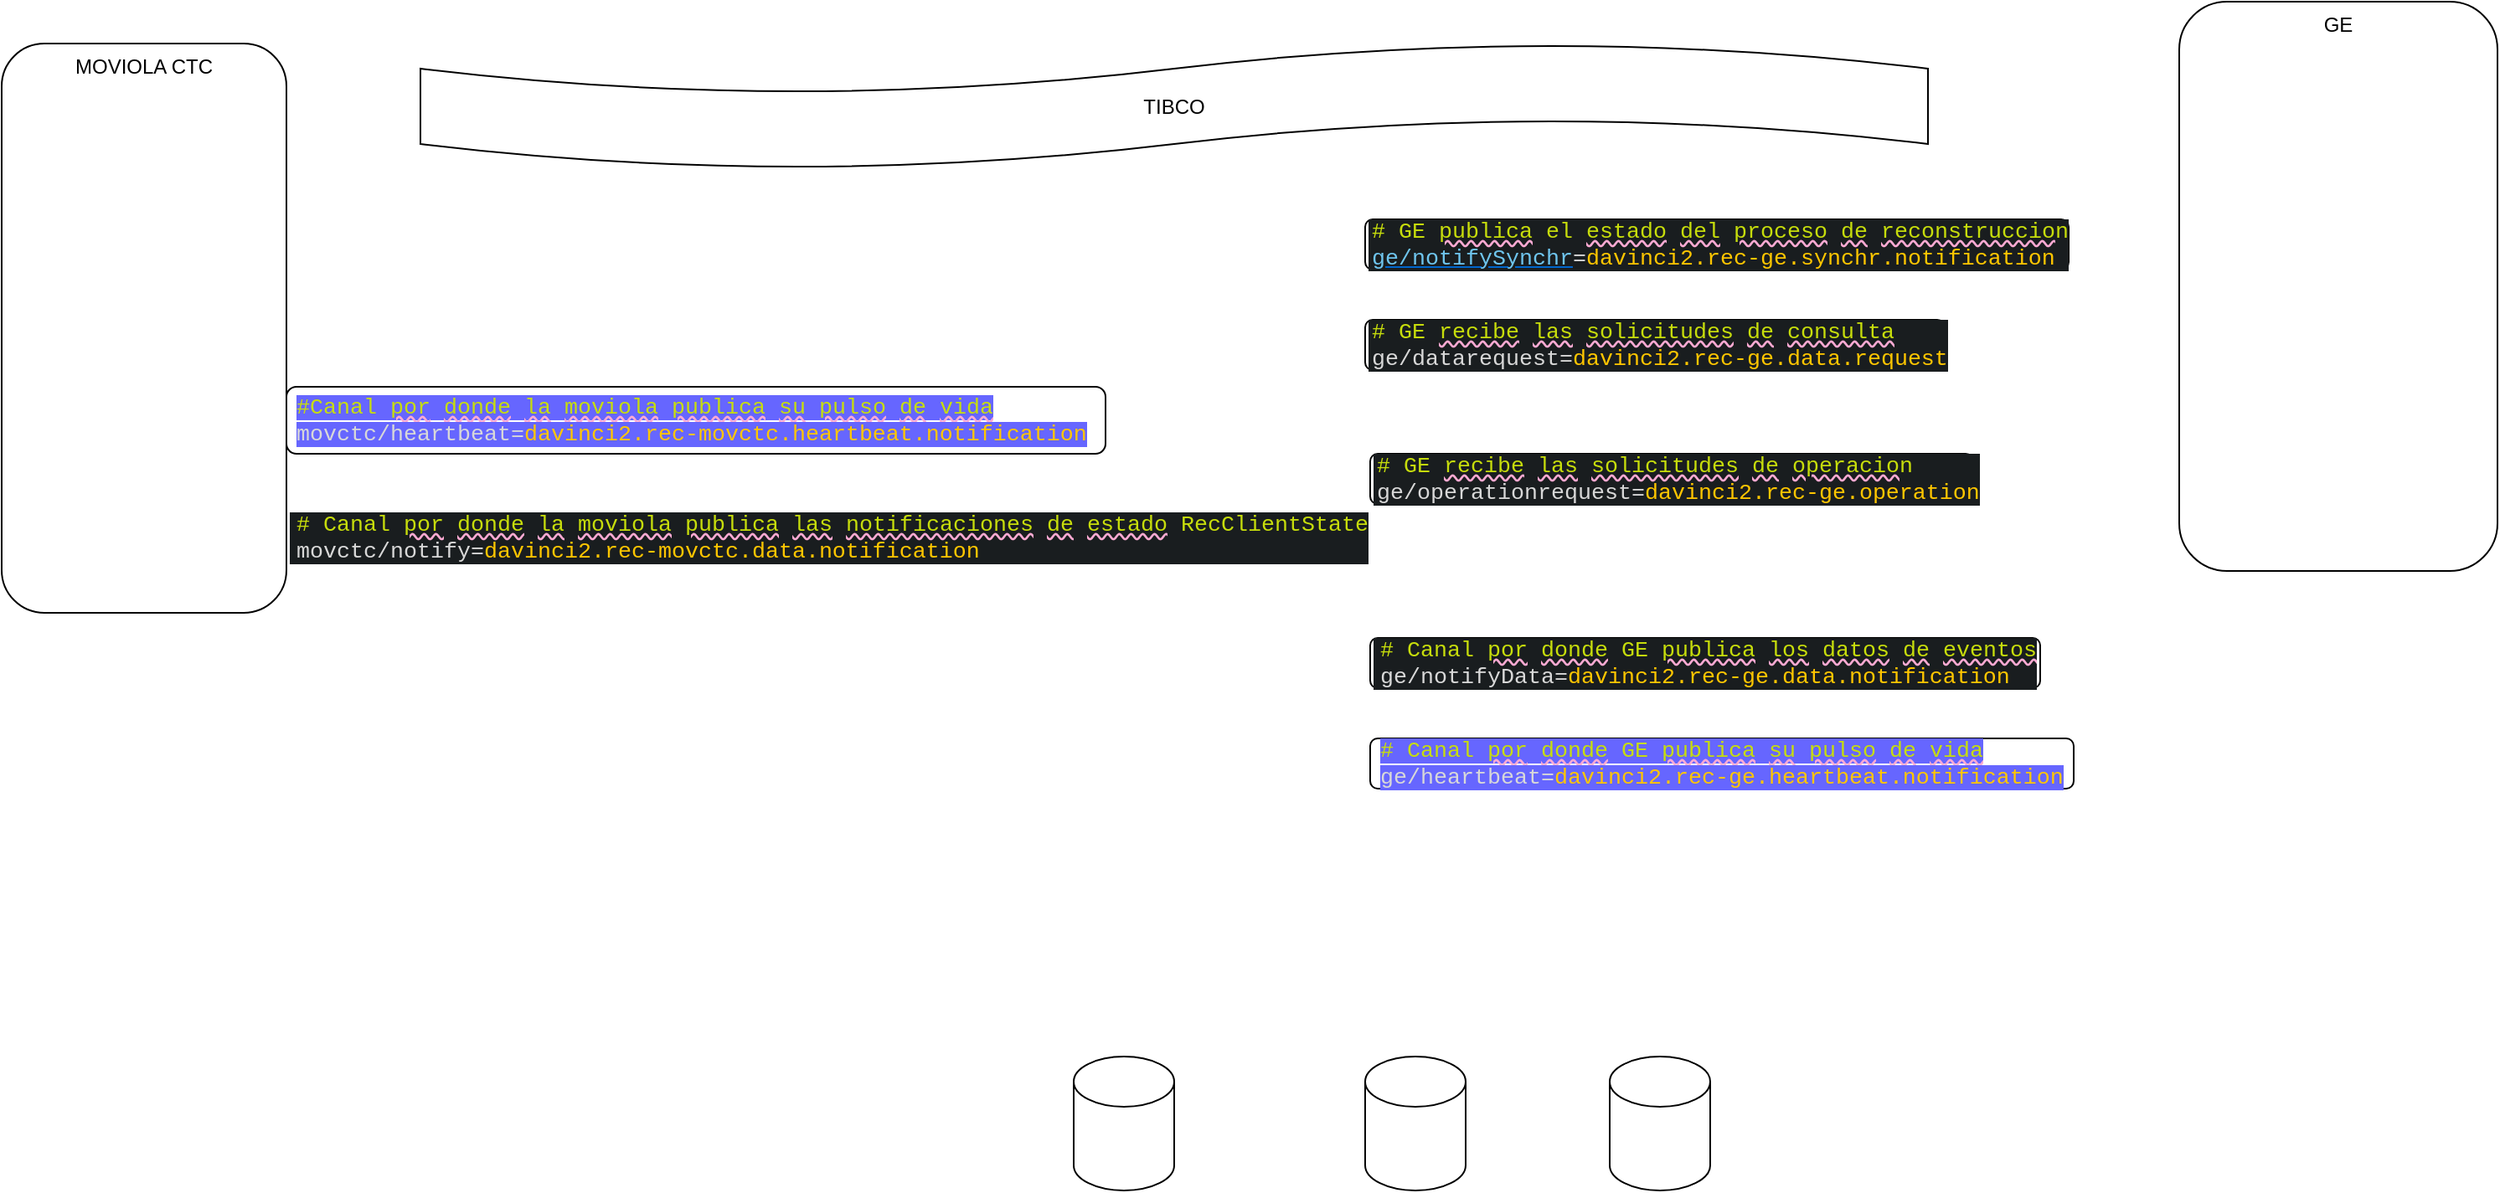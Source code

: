 <mxfile version="24.0.1" type="github">
  <diagram name="Página-1" id="drJX8wcqLLmCFykuWYqo">
    <mxGraphModel dx="2049" dy="1054" grid="1" gridSize="10" guides="1" tooltips="1" connect="1" arrows="1" fold="1" page="1" pageScale="1" pageWidth="827" pageHeight="1169" math="0" shadow="0">
      <root>
        <mxCell id="0" />
        <mxCell id="1" parent="0" />
        <mxCell id="AtJOkKgc5_H_N_osKVQ6-1" value="MOVIOLA CTC" style="rounded=1;whiteSpace=wrap;html=1;verticalAlign=top;" vertex="1" parent="1">
          <mxGeometry x="10" y="55" width="170" height="340" as="geometry" />
        </mxCell>
        <mxCell id="AtJOkKgc5_H_N_osKVQ6-3" value="GE" style="rounded=1;whiteSpace=wrap;html=1;verticalAlign=top;" vertex="1" parent="1">
          <mxGeometry x="1310" y="30" width="190" height="340" as="geometry" />
        </mxCell>
        <mxCell id="AtJOkKgc5_H_N_osKVQ6-4" value="TIBCO" style="shape=tape;whiteSpace=wrap;html=1;" vertex="1" parent="1">
          <mxGeometry x="260" y="55" width="900" height="75" as="geometry" />
        </mxCell>
        <mxCell id="AtJOkKgc5_H_N_osKVQ6-5" value="" style="shape=cylinder3;whiteSpace=wrap;html=1;boundedLbl=1;backgroundOutline=1;size=15;" vertex="1" parent="1">
          <mxGeometry x="970" y="660" width="60" height="80" as="geometry" />
        </mxCell>
        <mxCell id="AtJOkKgc5_H_N_osKVQ6-6" value="" style="shape=cylinder3;whiteSpace=wrap;html=1;boundedLbl=1;backgroundOutline=1;size=15;" vertex="1" parent="1">
          <mxGeometry x="650" y="660" width="60" height="80" as="geometry" />
        </mxCell>
        <mxCell id="AtJOkKgc5_H_N_osKVQ6-7" value="" style="shape=cylinder3;whiteSpace=wrap;html=1;boundedLbl=1;backgroundOutline=1;size=15;" vertex="1" parent="1">
          <mxGeometry x="824" y="660" width="60" height="80" as="geometry" />
        </mxCell>
        <mxCell id="AtJOkKgc5_H_N_osKVQ6-8" value="&lt;div style=&quot;background-color:#191d1f;padding:0px 0px 0px 2px;&quot;&gt;&lt;div style=&quot;color: rgb(199, 205, 209); font-family: &amp;quot;Courier New&amp;quot;; font-size: 10pt; white-space: pre;&quot;&gt;&lt;p style=&quot;margin:0;&quot;&gt;&lt;span style=&quot;color:#c7dd0c;&quot;&gt;# &lt;/span&gt;&lt;span style=&quot;color:#c7dd0c;&quot;&gt;GE &lt;/span&gt;&lt;span style=&quot;color: rgb(199, 221, 12); text-decoration-line: underline; text-decoration-color: rgb(253, 170, 211); text-decoration-style: wavy;&quot;&gt;publica&lt;/span&gt;&lt;span style=&quot;color:#c7dd0c;&quot;&gt; el &lt;/span&gt;&lt;span style=&quot;color: rgb(199, 221, 12); text-decoration-line: underline; text-decoration-color: rgb(253, 170, 211); text-decoration-style: wavy;&quot;&gt;estado&lt;/span&gt;&lt;span style=&quot;color:#c7dd0c;&quot;&gt; &lt;/span&gt;&lt;span style=&quot;color: rgb(199, 221, 12); text-decoration-line: underline; text-decoration-color: rgb(253, 170, 211); text-decoration-style: wavy;&quot;&gt;del&lt;/span&gt;&lt;span style=&quot;color:#c7dd0c;&quot;&gt; &lt;/span&gt;&lt;span style=&quot;color: rgb(199, 221, 12); text-decoration-line: underline; text-decoration-color: rgb(253, 170, 211); text-decoration-style: wavy;&quot;&gt;proceso&lt;/span&gt;&lt;span style=&quot;color:#c7dd0c;&quot;&gt; &lt;/span&gt;&lt;span style=&quot;color: rgb(199, 221, 12); text-decoration-line: underline; text-decoration-color: rgb(253, 170, 211); text-decoration-style: wavy;&quot;&gt;de&lt;/span&gt;&lt;span style=&quot;color:#c7dd0c;&quot;&gt; &lt;/span&gt;&lt;span style=&quot;color: rgb(199, 221, 12); text-decoration-line: underline; text-decoration-color: rgb(253, 170, 211); text-decoration-style: wavy;&quot;&gt;reconstruccio&lt;/span&gt;&lt;span style=&quot;color:#c7dd0c;&quot;&gt;n&lt;/span&gt;&lt;/p&gt;&lt;p style=&quot;margin:0;&quot;&gt;&lt;span style=&quot;color: rgb(111, 197, 238); text-decoration-line: underline; text-decoration-style: solid; text-decoration-color: rgb(0, 102, 204);&quot;&gt;ge/notifySynchr&lt;/span&gt;&lt;span style=&quot;color:#d8d8d8;&quot;&gt;=&lt;/span&gt;&lt;span style=&quot;color:#ffc600;&quot;&gt;davinci2.rec-ge.synchr.notification&lt;/span&gt;&lt;/p&gt;&lt;/div&gt;&lt;/div&gt;" style="rounded=1;whiteSpace=wrap;html=1;align=left;" vertex="1" parent="1">
          <mxGeometry x="824" y="160" width="420" height="30" as="geometry" />
        </mxCell>
        <mxCell id="AtJOkKgc5_H_N_osKVQ6-10" value="&lt;div style=&quot;background-color:#191d1f;padding:0px 0px 0px 2px;&quot;&gt;&lt;div style=&quot;color: rgb(199, 205, 209); font-family: &amp;quot;Courier New&amp;quot;; font-size: 10pt; white-space: pre;&quot;&gt;&lt;p style=&quot;margin:0;&quot;&gt;&lt;span style=&quot;font-size: 10pt; color: rgb(199, 221, 12);&quot;&gt;# &lt;/span&gt;&lt;span style=&quot;font-size: 10pt; color: rgb(199, 221, 12);&quot;&gt;GE &lt;/span&gt;&lt;span style=&quot;font-size: 10pt; color: rgb(199, 221, 12); text-decoration-line: underline; text-decoration-color: rgb(253, 170, 211); text-decoration-style: wavy;&quot;&gt;recibe&lt;/span&gt;&lt;span style=&quot;font-size: 10pt; color: rgb(199, 221, 12);&quot;&gt; &lt;/span&gt;&lt;span style=&quot;font-size: 10pt; color: rgb(199, 221, 12); text-decoration-line: underline; text-decoration-color: rgb(253, 170, 211); text-decoration-style: wavy;&quot;&gt;las&lt;/span&gt;&lt;span style=&quot;font-size: 10pt; color: rgb(199, 221, 12);&quot;&gt; &lt;/span&gt;&lt;span style=&quot;font-size: 10pt; color: rgb(199, 221, 12); text-decoration-line: underline; text-decoration-color: rgb(253, 170, 211); text-decoration-style: wavy;&quot;&gt;solicitudes&lt;/span&gt;&lt;span style=&quot;font-size: 10pt; color: rgb(199, 221, 12);&quot;&gt; &lt;/span&gt;&lt;span style=&quot;font-size: 10pt; color: rgb(199, 221, 12); text-decoration-line: underline; text-decoration-color: rgb(253, 170, 211); text-decoration-style: wavy;&quot;&gt;de&lt;/span&gt;&lt;span style=&quot;font-size: 10pt; color: rgb(199, 221, 12);&quot;&gt; &lt;/span&gt;&lt;span style=&quot;font-size: 10pt; color: rgb(199, 221, 12); text-decoration-line: underline; text-decoration-color: rgb(253, 170, 211); text-decoration-style: wavy;&quot;&gt;consulta&lt;/span&gt;&lt;br&gt;&lt;/p&gt;&lt;p style=&quot;margin:0;&quot;&gt;&lt;span style=&quot;color:#d8d8d8;&quot;&gt;ge/datarequest=&lt;/span&gt;&lt;span style=&quot;color:#ffc600;&quot;&gt;davinci2.rec-ge.data.request&lt;/span&gt;&lt;/p&gt;&lt;/div&gt;&lt;/div&gt;" style="rounded=1;whiteSpace=wrap;html=1;align=left;" vertex="1" parent="1">
          <mxGeometry x="824" y="220" width="346" height="30" as="geometry" />
        </mxCell>
        <mxCell id="AtJOkKgc5_H_N_osKVQ6-11" value="&lt;div style=&quot;background-color:#191d1f;padding:0px 0px 0px 2px;&quot;&gt;&lt;div style=&quot;color: rgb(199, 205, 209); font-family: &amp;quot;Courier New&amp;quot;; font-size: 10pt; white-space: pre;&quot;&gt;&lt;p style=&quot;margin:0;&quot;&gt;&lt;span style=&quot;font-size: 10pt; color: rgb(199, 221, 12);&quot;&gt;# &lt;/span&gt;&lt;span style=&quot;font-size: 10pt; color: rgb(199, 221, 12);&quot;&gt;GE &lt;/span&gt;&lt;span style=&quot;font-size: 10pt; color: rgb(199, 221, 12); text-decoration-line: underline; text-decoration-color: rgb(253, 170, 211); text-decoration-style: wavy;&quot;&gt;recibe&lt;/span&gt;&lt;span style=&quot;font-size: 10pt; color: rgb(199, 221, 12);&quot;&gt; &lt;/span&gt;&lt;span style=&quot;font-size: 10pt; color: rgb(199, 221, 12); text-decoration-line: underline; text-decoration-color: rgb(253, 170, 211); text-decoration-style: wavy;&quot;&gt;las&lt;/span&gt;&lt;span style=&quot;font-size: 10pt; color: rgb(199, 221, 12);&quot;&gt; &lt;/span&gt;&lt;span style=&quot;font-size: 10pt; color: rgb(199, 221, 12); text-decoration-line: underline; text-decoration-color: rgb(253, 170, 211); text-decoration-style: wavy;&quot;&gt;solicitudes&lt;/span&gt;&lt;span style=&quot;font-size: 10pt; color: rgb(199, 221, 12);&quot;&gt; &lt;/span&gt;&lt;span style=&quot;font-size: 10pt; color: rgb(199, 221, 12); text-decoration-line: underline; text-decoration-color: rgb(253, 170, 211); text-decoration-style: wavy;&quot;&gt;de&lt;/span&gt;&lt;span style=&quot;font-size: 10pt; color: rgb(199, 221, 12);&quot;&gt; &lt;/span&gt;&lt;span style=&quot;font-size: 10pt; color: rgb(199, 221, 12); text-decoration-line: underline; text-decoration-color: rgb(253, 170, 211); text-decoration-style: wavy;&quot;&gt;operacio&lt;/span&gt;&lt;span style=&quot;font-size: 10pt; color: rgb(199, 221, 12);&quot;&gt;n&lt;/span&gt;&lt;br&gt;&lt;/p&gt;&lt;p style=&quot;margin:0;&quot;&gt;&lt;span style=&quot;color:#d8d8d8;&quot;&gt;ge/operationrequest&lt;/span&gt;&lt;span style=&quot;color:#d8d8d8;&quot;&gt;=&lt;/span&gt;&lt;span style=&quot;color:#ffc600;&quot;&gt;davinci2.rec-ge.operation&lt;/span&gt;&lt;/p&gt;&lt;/div&gt;&lt;/div&gt;" style="rounded=1;whiteSpace=wrap;html=1;align=left;" vertex="1" parent="1">
          <mxGeometry x="827" y="300" width="360" height="30" as="geometry" />
        </mxCell>
        <mxCell id="AtJOkKgc5_H_N_osKVQ6-12" value="&lt;div style=&quot;background-color:#191d1f;padding:0px 0px 0px 2px;&quot;&gt;&lt;div style=&quot;color: rgb(199, 205, 209); font-family: &amp;quot;Courier New&amp;quot;; font-size: 10pt; white-space: pre;&quot;&gt;&lt;div style=&quot;padding: 0px 0px 0px 2px;&quot;&gt;&lt;div style=&quot;font-size: 10pt;&quot;&gt;&lt;p style=&quot;margin:0;&quot;&gt;&lt;span style=&quot;font-size: 10pt; color: rgb(199, 221, 12);&quot;&gt;# Canal &lt;/span&gt;&lt;span style=&quot;font-size: 10pt; color: rgb(199, 221, 12); text-decoration-line: underline; text-decoration-color: rgb(253, 170, 211); text-decoration-style: wavy;&quot;&gt;por&lt;/span&gt;&lt;span style=&quot;font-size: 10pt; color: rgb(199, 221, 12);&quot;&gt; &lt;/span&gt;&lt;span style=&quot;font-size: 10pt; color: rgb(199, 221, 12); text-decoration-line: underline; text-decoration-color: rgb(253, 170, 211); text-decoration-style: wavy;&quot;&gt;donde&lt;/span&gt;&lt;span style=&quot;font-size: 10pt; color: rgb(199, 221, 12);&quot;&gt; GE &lt;/span&gt;&lt;span style=&quot;font-size: 10pt; color: rgb(199, 221, 12); text-decoration-line: underline; text-decoration-color: rgb(253, 170, 211); text-decoration-style: wavy;&quot;&gt;publica&lt;/span&gt;&lt;span style=&quot;font-size: 10pt; color: rgb(199, 221, 12);&quot;&gt; &lt;/span&gt;&lt;span style=&quot;font-size: 10pt; color: rgb(199, 221, 12); text-decoration-line: underline; text-decoration-color: rgb(253, 170, 211); text-decoration-style: wavy;&quot;&gt;los&lt;/span&gt;&lt;span style=&quot;font-size: 10pt; color: rgb(199, 221, 12);&quot;&gt; &lt;/span&gt;&lt;span style=&quot;font-size: 10pt; color: rgb(199, 221, 12); text-decoration-line: underline; text-decoration-color: rgb(253, 170, 211); text-decoration-style: wavy;&quot;&gt;datos&lt;/span&gt;&lt;span style=&quot;font-size: 10pt; color: rgb(199, 221, 12);&quot;&gt; &lt;/span&gt;&lt;span style=&quot;font-size: 10pt; color: rgb(199, 221, 12); text-decoration-line: underline; text-decoration-color: rgb(253, 170, 211); text-decoration-style: wavy;&quot;&gt;de&lt;/span&gt;&lt;span style=&quot;font-size: 10pt; color: rgb(199, 221, 12);&quot;&gt; &lt;/span&gt;&lt;span style=&quot;font-size: 10pt; color: rgb(199, 221, 12); text-decoration-line: underline; text-decoration-color: rgb(253, 170, 211); text-decoration-style: wavy;&quot;&gt;eventos&lt;/span&gt;&lt;br&gt;&lt;/p&gt;&lt;p style=&quot;margin:0;&quot;&gt;&lt;span style=&quot;color:#d8d8d8;&quot;&gt;ge/notifyData=&lt;/span&gt;&lt;span style=&quot;color:#ffc600;&quot;&gt;davinci2.rec-ge.data.notification&lt;/span&gt;&lt;/p&gt;&lt;/div&gt;&lt;/div&gt;&lt;/div&gt;&lt;/div&gt;" style="rounded=1;whiteSpace=wrap;html=1;align=left;" vertex="1" parent="1">
          <mxGeometry x="827" y="410" width="400" height="30" as="geometry" />
        </mxCell>
        <mxCell id="AtJOkKgc5_H_N_osKVQ6-13" value="&lt;div style=&quot;background-color:#191d1f;padding:0px 0px 0px 2px;&quot;&gt;&lt;div style=&quot;color: rgb(199, 205, 209); font-family: &amp;quot;Courier New&amp;quot;; font-size: 10pt; white-space: pre;&quot;&gt;&lt;div style=&quot;padding: 0px 0px 0px 2px;&quot;&gt;&lt;div style=&quot;font-size: 10pt;&quot;&gt;&lt;p style=&quot;margin:0;&quot;&gt;&lt;span style=&quot;font-size: 10pt; color: rgb(199, 221, 12);&quot;&gt;# Canal &lt;/span&gt;&lt;span style=&quot;font-size: 10pt; color: rgb(199, 221, 12); text-decoration-line: underline; text-decoration-color: rgb(253, 170, 211); text-decoration-style: wavy;&quot;&gt;por&lt;/span&gt;&lt;span style=&quot;font-size: 10pt; color: rgb(199, 221, 12);&quot;&gt; &lt;/span&gt;&lt;span style=&quot;font-size: 10pt; color: rgb(199, 221, 12); text-decoration-line: underline; text-decoration-color: rgb(253, 170, 211); text-decoration-style: wavy;&quot;&gt;donde&lt;/span&gt;&lt;span style=&quot;font-size: 10pt; color: rgb(199, 221, 12);&quot;&gt; &lt;/span&gt;&lt;span style=&quot;font-size: 10pt; color: rgb(199, 221, 12); text-decoration-line: underline; text-decoration-color: rgb(253, 170, 211); text-decoration-style: wavy;&quot;&gt;la&lt;/span&gt;&lt;span style=&quot;font-size: 10pt; color: rgb(199, 221, 12);&quot;&gt; &lt;/span&gt;&lt;span style=&quot;font-size: 10pt; color: rgb(199, 221, 12); text-decoration-line: underline; text-decoration-color: rgb(253, 170, 211); text-decoration-style: wavy;&quot;&gt;moviola&lt;/span&gt;&lt;span style=&quot;font-size: 10pt; color: rgb(199, 221, 12);&quot;&gt; &lt;/span&gt;&lt;span style=&quot;font-size: 10pt; color: rgb(199, 221, 12); text-decoration-line: underline; text-decoration-color: rgb(253, 170, 211); text-decoration-style: wavy;&quot;&gt;publica&lt;/span&gt;&lt;span style=&quot;font-size: 10pt; color: rgb(199, 221, 12);&quot;&gt; &lt;/span&gt;&lt;span style=&quot;font-size: 10pt; color: rgb(199, 221, 12); text-decoration-line: underline; text-decoration-color: rgb(253, 170, 211); text-decoration-style: wavy;&quot;&gt;las&lt;/span&gt;&lt;span style=&quot;font-size: 10pt; color: rgb(199, 221, 12);&quot;&gt; &lt;/span&gt;&lt;span style=&quot;font-size: 10pt; color: rgb(199, 221, 12); text-decoration-line: underline; text-decoration-color: rgb(253, 170, 211); text-decoration-style: wavy;&quot;&gt;notificaciones&lt;/span&gt;&lt;span style=&quot;font-size: 10pt; color: rgb(199, 221, 12);&quot;&gt; &lt;/span&gt;&lt;span style=&quot;font-size: 10pt; color: rgb(199, 221, 12); text-decoration-line: underline; text-decoration-color: rgb(253, 170, 211); text-decoration-style: wavy;&quot;&gt;de&lt;/span&gt;&lt;span style=&quot;font-size: 10pt; color: rgb(199, 221, 12);&quot;&gt; &lt;/span&gt;&lt;span style=&quot;font-size: 10pt; color: rgb(199, 221, 12); text-decoration-line: underline; text-decoration-color: rgb(253, 170, 211); text-decoration-style: wavy;&quot;&gt;estado&lt;/span&gt;&lt;span style=&quot;font-size: 10pt; color: rgb(199, 221, 12);&quot;&gt; RecClientState&lt;/span&gt;&lt;br&gt;&lt;/p&gt;&lt;p style=&quot;margin:0;&quot;&gt;&lt;span style=&quot;color:#d8d8d8;&quot;&gt;movctc/notify=&lt;/span&gt;&lt;span style=&quot;color:#ffc600;&quot;&gt;davinci2.rec-movctc.data.notification&lt;/span&gt;&lt;/p&gt;&lt;/div&gt;&lt;/div&gt;&lt;/div&gt;&lt;/div&gt;" style="rounded=1;whiteSpace=wrap;html=1;align=left;" vertex="1" parent="1">
          <mxGeometry x="180" y="350" width="686" as="geometry" />
        </mxCell>
        <mxCell id="AtJOkKgc5_H_N_osKVQ6-14" value="&lt;div style=&quot;padding: 0px 0px 0px 2px;&quot;&gt;&lt;div style=&quot;color: rgb(199, 205, 209); font-family: &amp;quot;Courier New&amp;quot;; font-size: 10pt; white-space: pre;&quot;&gt;&lt;div style=&quot;padding: 0px 0px 0px 2px;&quot;&gt;&lt;div style=&quot;font-size: 10pt;&quot;&gt;&lt;p style=&quot;margin: 0px;&quot;&gt;&lt;span style=&quot;background-color: rgb(102, 102, 255);&quot;&gt;&lt;span style=&quot;color: rgb(199, 221, 12);&quot;&gt;#Canal &lt;/span&gt;&lt;span style=&quot;color: rgb(199, 221, 12); text-decoration-line: underline; text-decoration-color: rgb(253, 170, 211); text-decoration-style: wavy;&quot;&gt;por&lt;/span&gt;&lt;span style=&quot;color: rgb(199, 221, 12);&quot;&gt; &lt;/span&gt;&lt;span style=&quot;color: rgb(199, 221, 12); text-decoration-line: underline; text-decoration-color: rgb(253, 170, 211); text-decoration-style: wavy;&quot;&gt;donde&lt;/span&gt;&lt;span style=&quot;color: rgb(199, 221, 12);&quot;&gt; &lt;/span&gt;&lt;span style=&quot;color: rgb(199, 221, 12); text-decoration-line: underline; text-decoration-color: rgb(253, 170, 211); text-decoration-style: wavy;&quot;&gt;la&lt;/span&gt;&lt;span style=&quot;color: rgb(199, 221, 12);&quot;&gt; &lt;/span&gt;&lt;span style=&quot;color: rgb(199, 221, 12); text-decoration-line: underline; text-decoration-color: rgb(253, 170, 211); text-decoration-style: wavy;&quot;&gt;moviola&lt;/span&gt;&lt;span style=&quot;color: rgb(199, 221, 12);&quot;&gt; &lt;/span&gt;&lt;span style=&quot;color: rgb(199, 221, 12); text-decoration-line: underline; text-decoration-color: rgb(253, 170, 211); text-decoration-style: wavy;&quot;&gt;publica&lt;/span&gt;&lt;span style=&quot;color: rgb(199, 221, 12);&quot;&gt; &lt;/span&gt;&lt;span style=&quot;color: rgb(199, 221, 12); text-decoration-line: underline; text-decoration-color: rgb(253, 170, 211); text-decoration-style: wavy;&quot;&gt;su&lt;/span&gt;&lt;span style=&quot;color: rgb(199, 221, 12);&quot;&gt; &lt;/span&gt;&lt;span style=&quot;color: rgb(199, 221, 12); text-decoration-line: underline; text-decoration-color: rgb(253, 170, 211); text-decoration-style: wavy;&quot;&gt;pulso&lt;/span&gt;&lt;span style=&quot;color: rgb(199, 221, 12);&quot;&gt; &lt;/span&gt;&lt;span style=&quot;color: rgb(199, 221, 12); text-decoration-line: underline; text-decoration-color: rgb(253, 170, 211); text-decoration-style: wavy;&quot;&gt;de&lt;/span&gt;&lt;span style=&quot;color: rgb(199, 221, 12);&quot;&gt; &lt;/span&gt;&lt;span style=&quot;color: rgb(199, 221, 12); text-decoration-line: underline; text-decoration-color: rgb(253, 170, 211); text-decoration-style: wavy;&quot;&gt;vida&lt;/span&gt;&lt;/span&gt;&lt;/p&gt;&lt;p style=&quot;margin: 0px;&quot;&gt;&lt;span style=&quot;background-color: rgb(102, 102, 255);&quot;&gt;&lt;span style=&quot;color: rgb(216, 216, 216);&quot;&gt;movctc/heartbeat=&lt;/span&gt;&lt;span style=&quot;color: rgb(255, 198, 0);&quot;&gt;davinci2.rec-movctc.heartbeat.notification&lt;/span&gt;&lt;/span&gt;&lt;/p&gt;&lt;/div&gt;&lt;/div&gt;&lt;/div&gt;&lt;/div&gt;" style="rounded=1;whiteSpace=wrap;html=1;align=left;" vertex="1" parent="1">
          <mxGeometry x="180" y="260" width="489" height="40" as="geometry" />
        </mxCell>
        <mxCell id="AtJOkKgc5_H_N_osKVQ6-15" value="&lt;div style=&quot;padding: 0px 0px 0px 2px;&quot;&gt;&lt;div style=&quot;color: rgb(199, 205, 209); font-family: &amp;quot;Courier New&amp;quot;; font-size: 10pt; white-space: pre;&quot;&gt;&lt;div style=&quot;padding: 0px 0px 0px 2px;&quot;&gt;&lt;div style=&quot;font-size: 10pt;&quot;&gt;&lt;p style=&quot;margin: 0px;&quot;&gt;&lt;span style=&quot;background-color: rgb(102, 102, 255);&quot;&gt;&lt;span style=&quot;font-size: 10pt; color: rgb(199, 221, 12);&quot;&gt;# Canal &lt;/span&gt;&lt;span style=&quot;font-size: 10pt; color: rgb(199, 221, 12); text-decoration-line: underline; text-decoration-color: rgb(253, 170, 211); text-decoration-style: wavy;&quot;&gt;por&lt;/span&gt;&lt;span style=&quot;font-size: 10pt; color: rgb(199, 221, 12);&quot;&gt; &lt;/span&gt;&lt;span style=&quot;font-size: 10pt; color: rgb(199, 221, 12); text-decoration-line: underline; text-decoration-color: rgb(253, 170, 211); text-decoration-style: wavy;&quot;&gt;donde&lt;/span&gt;&lt;span style=&quot;font-size: 10pt; color: rgb(199, 221, 12);&quot;&gt; GE &lt;/span&gt;&lt;span style=&quot;font-size: 10pt; color: rgb(199, 221, 12); text-decoration-line: underline; text-decoration-color: rgb(253, 170, 211); text-decoration-style: wavy;&quot;&gt;publica&lt;/span&gt;&lt;span style=&quot;font-size: 10pt; color: rgb(199, 221, 12);&quot;&gt; &lt;/span&gt;&lt;span style=&quot;font-size: 10pt; color: rgb(199, 221, 12); text-decoration-line: underline; text-decoration-color: rgb(253, 170, 211); text-decoration-style: wavy;&quot;&gt;su&lt;/span&gt;&lt;span style=&quot;font-size: 10pt; color: rgb(199, 221, 12);&quot;&gt; &lt;/span&gt;&lt;span style=&quot;font-size: 10pt; color: rgb(199, 221, 12); text-decoration-line: underline; text-decoration-color: rgb(253, 170, 211); text-decoration-style: wavy;&quot;&gt;pulso&lt;/span&gt;&lt;span style=&quot;font-size: 10pt; color: rgb(199, 221, 12);&quot;&gt; &lt;/span&gt;&lt;span style=&quot;font-size: 10pt; color: rgb(199, 221, 12); text-decoration-line: underline; text-decoration-color: rgb(253, 170, 211); text-decoration-style: wavy;&quot;&gt;de&lt;/span&gt;&lt;span style=&quot;font-size: 10pt; color: rgb(199, 221, 12);&quot;&gt; &lt;/span&gt;&lt;span style=&quot;font-size: 10pt; color: rgb(199, 221, 12); text-decoration-line: underline; text-decoration-color: rgb(253, 170, 211); text-decoration-style: wavy;&quot;&gt;vida&lt;/span&gt;&lt;br&gt;&lt;/span&gt;&lt;/p&gt;&lt;p style=&quot;margin: 0px;&quot;&gt;&lt;span style=&quot;background-color: rgb(102, 102, 255);&quot;&gt;&lt;span style=&quot;color: rgb(216, 216, 216);&quot;&gt;ge/heartbeat=&lt;/span&gt;&lt;span style=&quot;color: rgb(255, 198, 0);&quot;&gt;davinci2.rec-ge.heartbeat.notification&lt;/span&gt;&lt;/span&gt;&lt;/p&gt;&lt;/div&gt;&lt;/div&gt;&lt;/div&gt;&lt;/div&gt;" style="rounded=1;whiteSpace=wrap;html=1;align=left;" vertex="1" parent="1">
          <mxGeometry x="827" y="470" width="420" height="30" as="geometry" />
        </mxCell>
      </root>
    </mxGraphModel>
  </diagram>
</mxfile>
